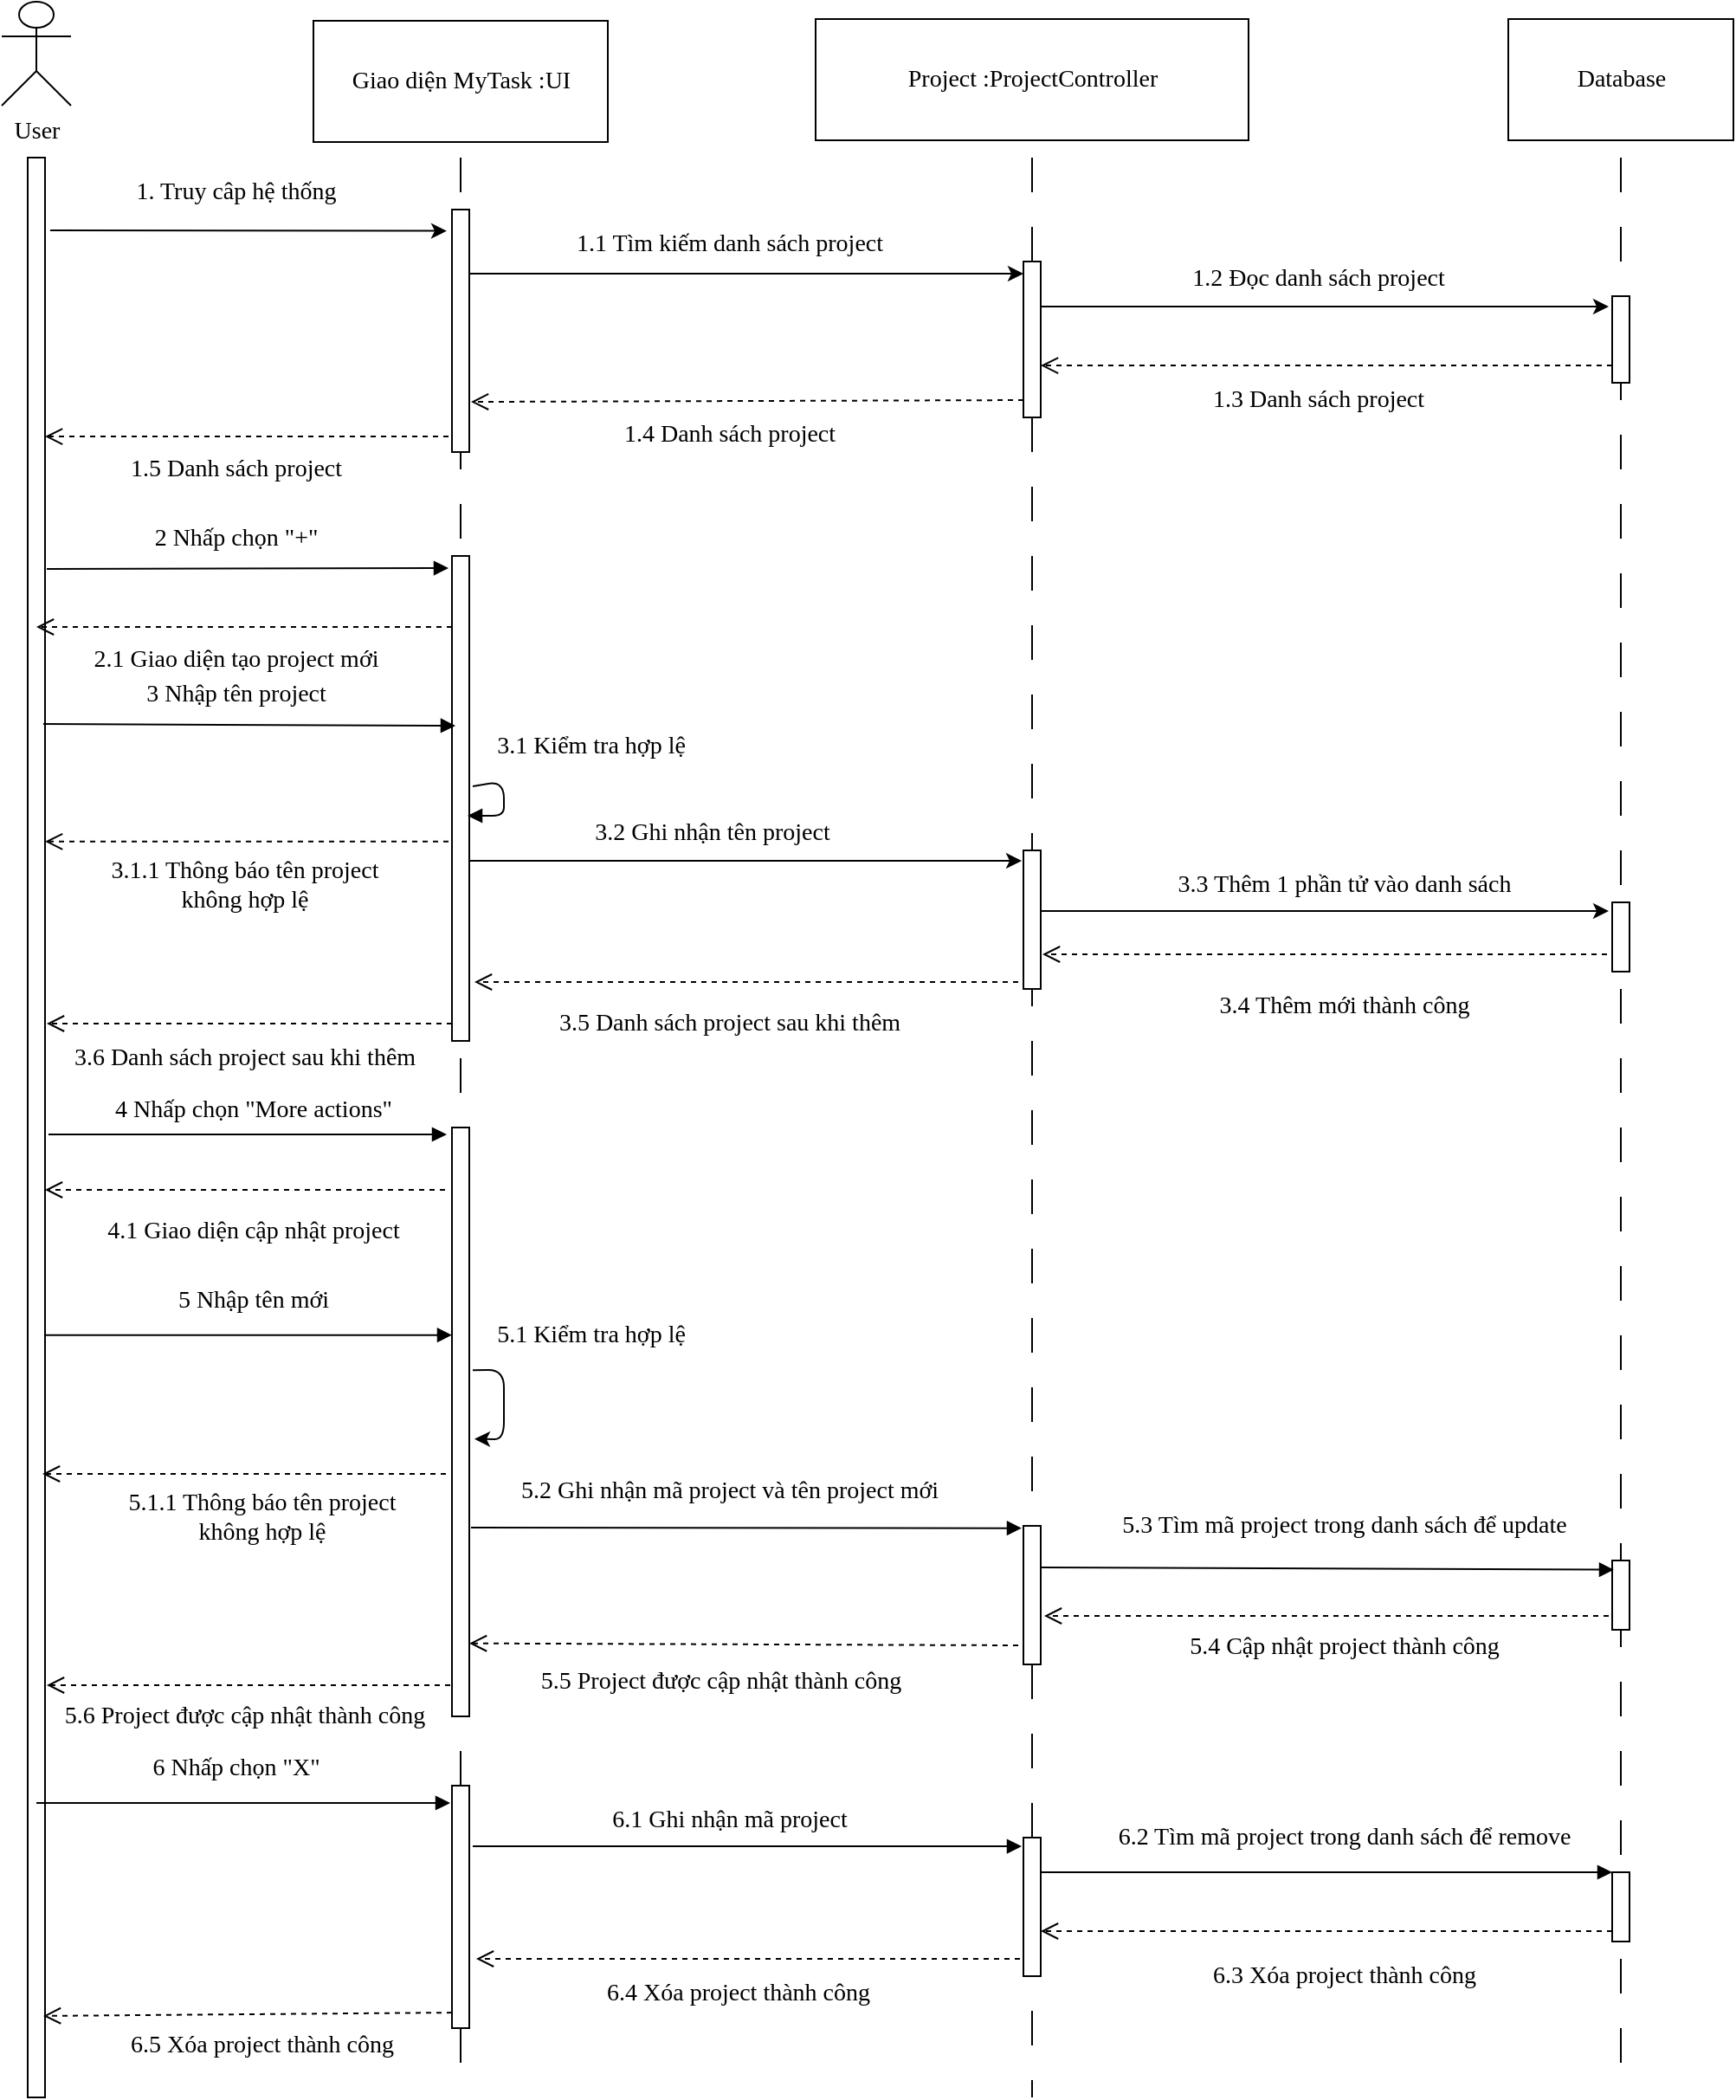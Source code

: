 <mxfile version="13.10.0" type="google"><diagram id="kgpKYQtTHZ0yAKxKKP6v" name="Page-1"><mxGraphModel dx="868" dy="492" grid="1" gridSize="10" guides="1" tooltips="1" connect="1" arrows="1" fold="1" page="1" pageScale="1" pageWidth="850" pageHeight="1100" math="0" shadow="0"><root><mxCell id="0"/><mxCell id="1" parent="0"/><mxCell id="XOcCGVN7vSCddFd7U8XK-1" value="User" style="shape=umlActor;verticalLabelPosition=bottom;verticalAlign=top;html=1;outlineConnect=0;fontFamily=Verdana;fontSize=14;" parent="1" vertex="1"><mxGeometry x="80" y="70" width="40" height="60" as="geometry"/></mxCell><mxCell id="XOcCGVN7vSCddFd7U8XK-2" value="" style="html=1;points=[];perimeter=orthogonalPerimeter;fontFamily=Verdana;fontSize=14;" parent="1" vertex="1"><mxGeometry x="95" y="160" width="10" height="1120" as="geometry"/></mxCell><mxCell id="XOcCGVN7vSCddFd7U8XK-3" value="Giao diện MyTask :UI" style="html=1;fontFamily=Verdana;fontSize=14;" parent="1" vertex="1"><mxGeometry x="260" y="81" width="170" height="70" as="geometry"/></mxCell><mxCell id="XOcCGVN7vSCddFd7U8XK-4" value="Project :ProjectController" style="html=1;fontFamily=Verdana;fontSize=14;" parent="1" vertex="1"><mxGeometry x="550" y="80" width="250" height="70" as="geometry"/></mxCell><mxCell id="XOcCGVN7vSCddFd7U8XK-5" value="Database" style="html=1;fontFamily=Verdana;fontSize=14;" parent="1" vertex="1"><mxGeometry x="950" y="80" width="130" height="70" as="geometry"/></mxCell><mxCell id="XOcCGVN7vSCddFd7U8XK-7" value="" style="endArrow=classic;html=1;entryX=-0.3;entryY=0.088;entryDx=0;entryDy=0;entryPerimeter=0;fontFamily=Verdana;fontSize=14;" parent="1" target="XOcCGVN7vSCddFd7U8XK-11" edge="1"><mxGeometry width="50" height="50" relative="1" as="geometry"><mxPoint x="108" y="202" as="sourcePoint"/><mxPoint x="340" y="187" as="targetPoint"/><Array as="points"/></mxGeometry></mxCell><mxCell id="XOcCGVN7vSCddFd7U8XK-8" value="" style="line;strokeWidth=1;direction=south;html=1;dashed=1;dashPattern=20 20;fontFamily=Verdana;fontSize=14;" parent="1" vertex="1"><mxGeometry x="340" y="160" width="10" height="1120" as="geometry"/></mxCell><mxCell id="XOcCGVN7vSCddFd7U8XK-23" style="edgeStyle=orthogonalEdgeStyle;rounded=0;orthogonalLoop=1;jettySize=auto;html=1;entryX=0;entryY=0.078;entryDx=0;entryDy=0;entryPerimeter=0;fontFamily=Verdana;fontSize=14;" parent="1" source="XOcCGVN7vSCddFd7U8XK-11" target="XOcCGVN7vSCddFd7U8XK-13" edge="1"><mxGeometry relative="1" as="geometry"><Array as="points"><mxPoint x="430" y="227"/><mxPoint x="430" y="227"/></Array></mxGeometry></mxCell><mxCell id="XOcCGVN7vSCddFd7U8XK-11" value="" style="html=1;points=[];perimeter=orthogonalPerimeter;fontFamily=Verdana;fontSize=14;" parent="1" vertex="1"><mxGeometry x="340" y="190" width="10" height="140" as="geometry"/></mxCell><mxCell id="XOcCGVN7vSCddFd7U8XK-12" value="1. Truy câp hệ thống" style="text;html=1;align=center;verticalAlign=middle;resizable=0;points=[];autosize=1;fontFamily=Verdana;fontSize=14;" parent="1" vertex="1"><mxGeometry x="135" y="170" width="160" height="20" as="geometry"/></mxCell><mxCell id="XOcCGVN7vSCddFd7U8XK-24" style="edgeStyle=orthogonalEdgeStyle;rounded=0;orthogonalLoop=1;jettySize=auto;html=1;entryX=-0.2;entryY=0.12;entryDx=0;entryDy=0;entryPerimeter=0;fontFamily=Verdana;fontSize=14;" parent="1" source="XOcCGVN7vSCddFd7U8XK-13" target="XOcCGVN7vSCddFd7U8XK-22" edge="1"><mxGeometry relative="1" as="geometry"><Array as="points"><mxPoint x="770" y="246"/><mxPoint x="770" y="246"/></Array></mxGeometry></mxCell><mxCell id="XOcCGVN7vSCddFd7U8XK-13" value="" style="html=1;points=[];perimeter=orthogonalPerimeter;fontFamily=Verdana;fontSize=14;" parent="1" vertex="1"><mxGeometry x="670" y="220" width="10" height="90" as="geometry"/></mxCell><mxCell id="XOcCGVN7vSCddFd7U8XK-15" value="1.1 Tìm kiếm danh sách project" style="text;html=1;align=center;verticalAlign=middle;resizable=0;points=[];autosize=1;fontFamily=Verdana;fontSize=14;" parent="1" vertex="1"><mxGeometry x="380" y="200" width="240" height="20" as="geometry"/></mxCell><mxCell id="XOcCGVN7vSCddFd7U8XK-16" value="" style="line;strokeWidth=1;direction=south;html=1;dashed=1;dashPattern=20 20;fontFamily=Verdana;fontSize=14;" parent="1" vertex="1"><mxGeometry x="670" y="160" width="10" height="60" as="geometry"/></mxCell><mxCell id="XOcCGVN7vSCddFd7U8XK-19" value="" style="line;strokeWidth=1;direction=south;html=1;dashed=1;dashPattern=20 20;fontFamily=Verdana;fontSize=14;" parent="1" vertex="1"><mxGeometry x="1010" y="160" width="10" height="1120" as="geometry"/></mxCell><mxCell id="XOcCGVN7vSCddFd7U8XK-22" value="" style="html=1;points=[];perimeter=orthogonalPerimeter;fontFamily=Verdana;fontSize=14;" parent="1" vertex="1"><mxGeometry x="1010" y="240" width="10" height="50" as="geometry"/></mxCell><mxCell id="XOcCGVN7vSCddFd7U8XK-25" value="1.2 Đọc danh sách project" style="text;html=1;align=center;verticalAlign=middle;resizable=0;points=[];autosize=1;fontFamily=Verdana;fontSize=14;" parent="1" vertex="1"><mxGeometry x="740" y="220" width="200" height="20" as="geometry"/></mxCell><mxCell id="XOcCGVN7vSCddFd7U8XK-27" value="1.3 Danh sách project" style="text;html=1;align=center;verticalAlign=middle;resizable=0;points=[];autosize=1;fontFamily=Verdana;fontSize=14;" parent="1" vertex="1"><mxGeometry x="755" y="290" width="170" height="20" as="geometry"/></mxCell><mxCell id="XOcCGVN7vSCddFd7U8XK-29" value="1.4 Danh sách project" style="text;html=1;align=center;verticalAlign=middle;resizable=0;points=[];autosize=1;fontFamily=Verdana;fontSize=14;" parent="1" vertex="1"><mxGeometry x="415" y="310" width="170" height="20" as="geometry"/></mxCell><mxCell id="XOcCGVN7vSCddFd7U8XK-31" value="1.5 Danh sách project" style="text;html=1;align=center;verticalAlign=middle;resizable=0;points=[];autosize=1;fontFamily=Verdana;fontSize=14;" parent="1" vertex="1"><mxGeometry x="130" y="330" width="170" height="20" as="geometry"/></mxCell><mxCell id="XOcCGVN7vSCddFd7U8XK-34" value="" style="html=1;verticalAlign=bottom;endArrow=open;dashed=1;endSize=8;exitX=0;exitY=0.8;exitDx=0;exitDy=0;exitPerimeter=0;entryX=1;entryY=0.667;entryDx=0;entryDy=0;entryPerimeter=0;fontFamily=Verdana;fontSize=14;" parent="1" source="XOcCGVN7vSCddFd7U8XK-22" target="XOcCGVN7vSCddFd7U8XK-13" edge="1"><mxGeometry relative="1" as="geometry"><mxPoint x="770" y="260" as="sourcePoint"/><mxPoint x="690" y="260" as="targetPoint"/></mxGeometry></mxCell><mxCell id="XOcCGVN7vSCddFd7U8XK-36" value="" style="html=1;verticalAlign=bottom;endArrow=open;dashed=1;endSize=8;exitX=0;exitY=0.889;exitDx=0;exitDy=0;exitPerimeter=0;entryX=1.1;entryY=0.793;entryDx=0;entryDy=0;entryPerimeter=0;fontFamily=Verdana;fontSize=14;" parent="1" source="XOcCGVN7vSCddFd7U8XK-13" target="XOcCGVN7vSCddFd7U8XK-11" edge="1"><mxGeometry relative="1" as="geometry"><mxPoint x="480" y="260" as="sourcePoint"/><mxPoint x="400" y="260" as="targetPoint"/></mxGeometry></mxCell><mxCell id="XOcCGVN7vSCddFd7U8XK-37" value="" style="html=1;verticalAlign=bottom;endArrow=open;dashed=1;endSize=8;exitX=-0.2;exitY=0.936;exitDx=0;exitDy=0;exitPerimeter=0;fontFamily=Verdana;fontSize=14;" parent="1" source="XOcCGVN7vSCddFd7U8XK-11" target="XOcCGVN7vSCddFd7U8XK-2" edge="1"><mxGeometry relative="1" as="geometry"><mxPoint x="480" y="260" as="sourcePoint"/><mxPoint x="400" y="260" as="targetPoint"/></mxGeometry></mxCell><mxCell id="XOcCGVN7vSCddFd7U8XK-38" value="" style="html=1;verticalAlign=bottom;endArrow=block;entryX=-0.2;entryY=0.14;entryDx=0;entryDy=0;entryPerimeter=0;exitX=1.1;exitY=0.212;exitDx=0;exitDy=0;exitPerimeter=0;fontFamily=Verdana;fontSize=14;" parent="1" source="XOcCGVN7vSCddFd7U8XK-2" edge="1"><mxGeometry width="80" relative="1" as="geometry"><mxPoint x="106" y="440" as="sourcePoint"/><mxPoint x="338" y="397" as="targetPoint"/></mxGeometry></mxCell><mxCell id="XOcCGVN7vSCddFd7U8XK-40" value="2 Nhấp chọn &quot;+&quot;" style="text;html=1;align=center;verticalAlign=middle;resizable=0;points=[];autosize=1;fontFamily=Verdana;fontSize=14;" parent="1" vertex="1"><mxGeometry x="150" y="370" width="130" height="20" as="geometry"/></mxCell><mxCell id="XOcCGVN7vSCddFd7U8XK-41" value="" style="line;strokeWidth=1;direction=south;html=1;dashed=1;dashPattern=20 20;fontFamily=Verdana;fontSize=14;" parent="1" vertex="1"><mxGeometry x="670" y="310" width="10" height="970" as="geometry"/></mxCell><mxCell id="XOcCGVN7vSCddFd7U8XK-56" style="edgeStyle=orthogonalEdgeStyle;rounded=0;orthogonalLoop=1;jettySize=auto;html=1;entryX=-0.1;entryY=0.075;entryDx=0;entryDy=0;entryPerimeter=0;fontFamily=Verdana;fontSize=14;" parent="1" source="XOcCGVN7vSCddFd7U8XK-44" target="XOcCGVN7vSCddFd7U8XK-51" edge="1"><mxGeometry relative="1" as="geometry"><Array as="points"><mxPoint x="430" y="566"/><mxPoint x="430" y="566"/></Array></mxGeometry></mxCell><mxCell id="XOcCGVN7vSCddFd7U8XK-44" value="" style="html=1;points=[];perimeter=orthogonalPerimeter;fontFamily=Verdana;fontSize=14;" parent="1" vertex="1"><mxGeometry x="340" y="390" width="10" height="280" as="geometry"/></mxCell><mxCell id="XOcCGVN7vSCddFd7U8XK-46" value="" style="html=1;verticalAlign=bottom;endArrow=open;dashed=1;endSize=8;fontFamily=Verdana;fontSize=14;" parent="1" edge="1"><mxGeometry relative="1" as="geometry"><mxPoint x="340" y="431" as="sourcePoint"/><mxPoint x="100" y="431" as="targetPoint"/></mxGeometry></mxCell><mxCell id="XOcCGVN7vSCddFd7U8XK-47" value="2.1 Giao diện tạo project mới" style="text;html=1;align=center;verticalAlign=middle;resizable=0;points=[];autosize=1;fontFamily=Verdana;fontSize=14;" parent="1" vertex="1"><mxGeometry x="105" y="440" width="220" height="20" as="geometry"/></mxCell><mxCell id="XOcCGVN7vSCddFd7U8XK-48" value="" style="html=1;verticalAlign=bottom;endArrow=block;entryX=0.2;entryY=0.35;entryDx=0;entryDy=0;entryPerimeter=0;exitX=0.9;exitY=0.292;exitDx=0;exitDy=0;exitPerimeter=0;fontFamily=Verdana;fontSize=14;" parent="1" source="XOcCGVN7vSCddFd7U8XK-2" target="XOcCGVN7vSCddFd7U8XK-44" edge="1"><mxGeometry width="80" relative="1" as="geometry"><mxPoint x="105" y="482" as="sourcePoint"/><mxPoint x="430" y="430" as="targetPoint"/></mxGeometry></mxCell><mxCell id="XOcCGVN7vSCddFd7U8XK-49" value="3 Nhập tên project" style="text;html=1;align=center;verticalAlign=middle;resizable=0;points=[];autosize=1;fontFamily=Verdana;fontSize=14;" parent="1" vertex="1"><mxGeometry x="140" y="460" width="150" height="20" as="geometry"/></mxCell><mxCell id="XOcCGVN7vSCddFd7U8XK-59" style="edgeStyle=orthogonalEdgeStyle;rounded=0;orthogonalLoop=1;jettySize=auto;html=1;entryX=-0.2;entryY=0.125;entryDx=0;entryDy=0;entryPerimeter=0;fontFamily=Verdana;fontSize=14;" parent="1" source="XOcCGVN7vSCddFd7U8XK-51" target="XOcCGVN7vSCddFd7U8XK-58" edge="1"><mxGeometry relative="1" as="geometry"><Array as="points"><mxPoint x="760" y="595"/><mxPoint x="760" y="595"/></Array></mxGeometry></mxCell><mxCell id="XOcCGVN7vSCddFd7U8XK-51" value="" style="html=1;points=[];perimeter=orthogonalPerimeter;fontFamily=Verdana;fontSize=14;" parent="1" vertex="1"><mxGeometry x="670" y="560" width="10" height="80" as="geometry"/></mxCell><mxCell id="XOcCGVN7vSCddFd7U8XK-52" value="3.1 Kiểm tra hợp lệ" style="text;html=1;align=center;verticalAlign=middle;resizable=0;points=[];autosize=1;fontFamily=Verdana;fontSize=14;" parent="1" vertex="1"><mxGeometry x="345" y="490" width="150" height="20" as="geometry"/></mxCell><mxCell id="XOcCGVN7vSCddFd7U8XK-53" value="" style="html=1;verticalAlign=bottom;endArrow=block;exitX=1.2;exitY=0.475;exitDx=0;exitDy=0;exitPerimeter=0;fontFamily=Verdana;fontSize=14;" parent="1" source="XOcCGVN7vSCddFd7U8XK-44" edge="1"><mxGeometry width="80" relative="1" as="geometry"><mxPoint x="560" y="500" as="sourcePoint"/><mxPoint x="349" y="540" as="targetPoint"/><Array as="points"><mxPoint x="370" y="520"/><mxPoint x="370" y="540"/></Array></mxGeometry></mxCell><mxCell id="XOcCGVN7vSCddFd7U8XK-57" value="3.2 Ghi nhận tên project" style="text;html=1;align=center;verticalAlign=middle;resizable=0;points=[];autosize=1;fontFamily=Verdana;fontSize=14;" parent="1" vertex="1"><mxGeometry x="395" y="540" width="190" height="20" as="geometry"/></mxCell><mxCell id="XOcCGVN7vSCddFd7U8XK-58" value="" style="html=1;points=[];perimeter=orthogonalPerimeter;fontFamily=Verdana;fontSize=14;" parent="1" vertex="1"><mxGeometry x="1010" y="590" width="10" height="40" as="geometry"/></mxCell><mxCell id="XOcCGVN7vSCddFd7U8XK-60" value="3.3 Thêm 1 phần tử vào danh sách" style="text;html=1;align=center;verticalAlign=middle;resizable=0;points=[];autosize=1;fontFamily=Verdana;fontSize=14;" parent="1" vertex="1"><mxGeometry x="725" y="570" width="260" height="20" as="geometry"/></mxCell><mxCell id="XOcCGVN7vSCddFd7U8XK-61" value="" style="html=1;verticalAlign=bottom;endArrow=open;dashed=1;endSize=8;fontFamily=Verdana;fontSize=14;" parent="1" source="XOcCGVN7vSCddFd7U8XK-44" edge="1"><mxGeometry relative="1" as="geometry"><mxPoint x="339" y="650" as="sourcePoint"/><mxPoint x="106" y="660" as="targetPoint"/></mxGeometry></mxCell><mxCell id="XOcCGVN7vSCddFd7U8XK-63" value="" style="html=1;verticalAlign=bottom;endArrow=block;entryX=-0.3;entryY=0.1;entryDx=0;entryDy=0;entryPerimeter=0;fontFamily=Verdana;fontSize=14;" parent="1" edge="1"><mxGeometry width="80" relative="1" as="geometry"><mxPoint x="107" y="724" as="sourcePoint"/><mxPoint x="337" y="724" as="targetPoint"/></mxGeometry></mxCell><mxCell id="XOcCGVN7vSCddFd7U8XK-65" value="4 Nhấp chọn &quot;More actions&quot;" style="text;html=1;align=center;verticalAlign=middle;resizable=0;points=[];autosize=1;fontFamily=Verdana;fontSize=14;" parent="1" vertex="1"><mxGeometry x="120" y="700" width="210" height="20" as="geometry"/></mxCell><mxCell id="XOcCGVN7vSCddFd7U8XK-67" value="" style="html=1;verticalAlign=bottom;endArrow=open;dashed=1;endSize=8;exitX=-0.4;exitY=0.9;exitDx=0;exitDy=0;exitPerimeter=0;fontFamily=Verdana;fontSize=14;" parent="1" target="XOcCGVN7vSCddFd7U8XK-2" edge="1"><mxGeometry relative="1" as="geometry"><mxPoint x="336" y="756" as="sourcePoint"/><mxPoint x="104" y="754" as="targetPoint"/></mxGeometry></mxCell><mxCell id="XOcCGVN7vSCddFd7U8XK-68" value="4.1 Giao diện cập nhật project" style="text;html=1;align=center;verticalAlign=middle;resizable=0;points=[];autosize=1;fontFamily=Verdana;fontSize=14;" parent="1" vertex="1"><mxGeometry x="110" y="770" width="230" height="20" as="geometry"/></mxCell><mxCell id="XOcCGVN7vSCddFd7U8XK-69" value="" style="html=1;verticalAlign=bottom;endArrow=block;exitX=1;exitY=0.607;exitDx=0;exitDy=0;exitPerimeter=0;fontFamily=Verdana;fontSize=14;" parent="1" source="XOcCGVN7vSCddFd7U8XK-2" target="XOcCGVN7vSCddFd7U8XK-70" edge="1"><mxGeometry width="80" relative="1" as="geometry"><mxPoint x="200" y="750" as="sourcePoint"/><mxPoint x="270" y="840" as="targetPoint"/></mxGeometry></mxCell><mxCell id="XOcCGVN7vSCddFd7U8XK-70" value="" style="html=1;points=[];perimeter=orthogonalPerimeter;fontFamily=Verdana;fontSize=14;" parent="1" vertex="1"><mxGeometry x="340" y="720" width="10" height="340" as="geometry"/></mxCell><mxCell id="XOcCGVN7vSCddFd7U8XK-71" value="5 Nhập tên mới" style="text;html=1;align=center;verticalAlign=middle;resizable=0;points=[];autosize=1;fontFamily=Verdana;fontSize=14;" parent="1" vertex="1"><mxGeometry x="165" y="810" width="120" height="20" as="geometry"/></mxCell><mxCell id="XOcCGVN7vSCddFd7U8XK-72" value="" style="endArrow=classic;html=1;exitX=1.2;exitY=0.412;exitDx=0;exitDy=0;exitPerimeter=0;entryX=1.3;entryY=0.529;entryDx=0;entryDy=0;entryPerimeter=0;fontFamily=Verdana;fontSize=14;" parent="1" source="XOcCGVN7vSCddFd7U8XK-70" target="XOcCGVN7vSCddFd7U8XK-70" edge="1"><mxGeometry width="50" height="50" relative="1" as="geometry"><mxPoint x="220" y="910" as="sourcePoint"/><mxPoint x="270" y="860" as="targetPoint"/><Array as="points"><mxPoint x="370" y="860"/><mxPoint x="370" y="900"/></Array></mxGeometry></mxCell><mxCell id="XOcCGVN7vSCddFd7U8XK-73" value="5.1 Kiểm tra hợp lệ" style="text;html=1;align=center;verticalAlign=middle;resizable=0;points=[];autosize=1;fontFamily=Verdana;fontSize=14;" parent="1" vertex="1"><mxGeometry x="345" y="830" width="150" height="20" as="geometry"/></mxCell><mxCell id="XOcCGVN7vSCddFd7U8XK-76" value="" style="html=1;verticalAlign=bottom;endArrow=block;entryX=-0.1;entryY=0.017;entryDx=0;entryDy=0;entryPerimeter=0;fontFamily=Verdana;fontSize=14;" parent="1" target="XOcCGVN7vSCddFd7U8XK-78" edge="1"><mxGeometry width="80" relative="1" as="geometry"><mxPoint x="351" y="951" as="sourcePoint"/><mxPoint x="600" y="960" as="targetPoint"/></mxGeometry></mxCell><mxCell id="XOcCGVN7vSCddFd7U8XK-77" value="5.2 Ghi nhận mã project và  tên project mới" style="text;html=1;align=center;verticalAlign=middle;resizable=0;points=[];autosize=1;fontFamily=Verdana;fontSize=14;" parent="1" vertex="1"><mxGeometry x="340" y="920" width="320" height="20" as="geometry"/></mxCell><mxCell id="XOcCGVN7vSCddFd7U8XK-78" value="" style="html=1;points=[];perimeter=orthogonalPerimeter;fontFamily=Verdana;fontSize=14;" parent="1" vertex="1"><mxGeometry x="670" y="950" width="10" height="80" as="geometry"/></mxCell><mxCell id="XOcCGVN7vSCddFd7U8XK-79" value="" style="html=1;points=[];perimeter=orthogonalPerimeter;fontFamily=Verdana;fontSize=14;" parent="1" vertex="1"><mxGeometry x="1010" y="970" width="10" height="40" as="geometry"/></mxCell><mxCell id="XOcCGVN7vSCddFd7U8XK-80" value="" style="html=1;verticalAlign=bottom;endArrow=block;entryX=0.1;entryY=0.133;entryDx=0;entryDy=0;entryPerimeter=0;fontFamily=Verdana;fontSize=14;" parent="1" target="XOcCGVN7vSCddFd7U8XK-79" edge="1"><mxGeometry width="80" relative="1" as="geometry"><mxPoint x="680" y="974" as="sourcePoint"/><mxPoint x="710" y="970" as="targetPoint"/></mxGeometry></mxCell><mxCell id="XOcCGVN7vSCddFd7U8XK-81" value="5.3 Tìm mã project trong danh sách  để update" style="text;html=1;align=center;verticalAlign=middle;resizable=0;points=[];autosize=1;fontFamily=Verdana;fontSize=14;" parent="1" vertex="1"><mxGeometry x="685" y="940" width="340" height="20" as="geometry"/></mxCell><mxCell id="XOcCGVN7vSCddFd7U8XK-82" value="" style="html=1;verticalAlign=bottom;endArrow=open;dashed=1;endSize=8;fontFamily=Verdana;fontSize=14;" parent="1" edge="1"><mxGeometry relative="1" as="geometry"><mxPoint x="339" y="1042" as="sourcePoint"/><mxPoint x="106" y="1042" as="targetPoint"/></mxGeometry></mxCell><mxCell id="XOcCGVN7vSCddFd7U8XK-83" value="5.6 Project được cập nhật thành công" style="text;html=1;align=center;verticalAlign=middle;resizable=0;points=[];autosize=1;fontFamily=Verdana;fontSize=14;" parent="1" vertex="1"><mxGeometry x="80" y="1050" width="280" height="20" as="geometry"/></mxCell><mxCell id="XOcCGVN7vSCddFd7U8XK-84" value="" style="html=1;verticalAlign=bottom;endArrow=block;fontFamily=Verdana;fontSize=14;" parent="1" edge="1"><mxGeometry width="80" relative="1" as="geometry"><mxPoint x="100" y="1110" as="sourcePoint"/><mxPoint x="339" y="1110" as="targetPoint"/></mxGeometry></mxCell><mxCell id="XOcCGVN7vSCddFd7U8XK-85" value="6 Nhấp chọn &quot;X&quot;" style="text;html=1;align=center;verticalAlign=middle;resizable=0;points=[];autosize=1;fontFamily=Verdana;fontSize=14;" parent="1" vertex="1"><mxGeometry x="150" y="1080" width="130" height="20" as="geometry"/></mxCell><mxCell id="XOcCGVN7vSCddFd7U8XK-86" value="" style="html=1;points=[];perimeter=orthogonalPerimeter;fontFamily=Verdana;fontSize=14;" parent="1" vertex="1"><mxGeometry x="340" y="1100" width="10" height="140" as="geometry"/></mxCell><mxCell id="XOcCGVN7vSCddFd7U8XK-87" value="" style="html=1;verticalAlign=bottom;endArrow=open;dashed=1;endSize=8;exitX=-0.3;exitY=0.75;exitDx=0;exitDy=0;exitPerimeter=0;fontFamily=Verdana;fontSize=14;" parent="1" source="XOcCGVN7vSCddFd7U8XK-58" edge="1"><mxGeometry relative="1" as="geometry"><mxPoint x="790" y="650" as="sourcePoint"/><mxPoint x="681" y="620" as="targetPoint"/></mxGeometry></mxCell><mxCell id="XOcCGVN7vSCddFd7U8XK-88" value="3.4 Thêm mới thành công" style="text;html=1;align=center;verticalAlign=middle;resizable=0;points=[];autosize=1;fontFamily=Verdana;fontSize=14;" parent="1" vertex="1"><mxGeometry x="755" y="640" width="200" height="20" as="geometry"/></mxCell><mxCell id="XOcCGVN7vSCddFd7U8XK-89" value="" style="html=1;verticalAlign=bottom;endArrow=open;dashed=1;endSize=8;exitX=-0.3;exitY=0.95;exitDx=0;exitDy=0;exitPerimeter=0;fontFamily=Verdana;fontSize=14;" parent="1" source="XOcCGVN7vSCddFd7U8XK-51" edge="1"><mxGeometry relative="1" as="geometry"><mxPoint x="520" y="650" as="sourcePoint"/><mxPoint x="353" y="636" as="targetPoint"/></mxGeometry></mxCell><mxCell id="XOcCGVN7vSCddFd7U8XK-90" value="3.5 Danh sách project sau khi thêm" style="text;html=1;align=center;verticalAlign=middle;resizable=0;points=[];autosize=1;fontFamily=Verdana;fontSize=14;" parent="1" vertex="1"><mxGeometry x="365" y="650" width="270" height="20" as="geometry"/></mxCell><mxCell id="XOcCGVN7vSCddFd7U8XK-91" value="3.6 Danh sách project sau khi thêm" style="text;html=1;align=center;verticalAlign=middle;resizable=0;points=[];autosize=1;fontFamily=Verdana;fontSize=14;" parent="1" vertex="1"><mxGeometry x="85" y="670" width="270" height="20" as="geometry"/></mxCell><mxCell id="XOcCGVN7vSCddFd7U8XK-92" value="" style="html=1;verticalAlign=bottom;endArrow=open;dashed=1;endSize=8;fontFamily=Verdana;fontSize=14;" parent="1" edge="1"><mxGeometry relative="1" as="geometry"><mxPoint x="1008" y="1002" as="sourcePoint"/><mxPoint x="682" y="1002" as="targetPoint"/><Array as="points"/></mxGeometry></mxCell><mxCell id="XOcCGVN7vSCddFd7U8XK-93" value="5.4 Cập nhật project thành công" style="text;html=1;align=center;verticalAlign=middle;resizable=0;points=[];autosize=1;fontFamily=Verdana;fontSize=14;" parent="1" vertex="1"><mxGeometry x="735" y="1010" width="240" height="20" as="geometry"/></mxCell><mxCell id="XOcCGVN7vSCddFd7U8XK-94" value="" style="html=1;verticalAlign=bottom;endArrow=open;dashed=1;endSize=8;entryX=1;entryY=0.876;entryDx=0;entryDy=0;entryPerimeter=0;fontFamily=Verdana;fontSize=14;" parent="1" target="XOcCGVN7vSCddFd7U8XK-70" edge="1"><mxGeometry relative="1" as="geometry"><mxPoint x="667" y="1019" as="sourcePoint"/><mxPoint x="490" y="970" as="targetPoint"/></mxGeometry></mxCell><mxCell id="XOcCGVN7vSCddFd7U8XK-95" value="5.5 Project được cập nhật thành công" style="text;html=1;align=center;verticalAlign=middle;resizable=0;points=[];autosize=1;fontFamily=Verdana;fontSize=14;" parent="1" vertex="1"><mxGeometry x="355" y="1030" width="280" height="20" as="geometry"/></mxCell><mxCell id="XOcCGVN7vSCddFd7U8XK-96" value="" style="html=1;verticalAlign=bottom;endArrow=block;entryX=-0.1;entryY=0.063;entryDx=0;entryDy=0;entryPerimeter=0;fontFamily=Verdana;fontSize=14;" parent="1" target="XOcCGVN7vSCddFd7U8XK-98" edge="1"><mxGeometry width="80" relative="1" as="geometry"><mxPoint x="352" y="1135" as="sourcePoint"/><mxPoint x="530" y="1129" as="targetPoint"/></mxGeometry></mxCell><mxCell id="XOcCGVN7vSCddFd7U8XK-97" value="6.1 Ghi nhận mã project" style="text;html=1;align=center;verticalAlign=middle;resizable=0;points=[];autosize=1;fontFamily=Verdana;fontSize=14;" parent="1" vertex="1"><mxGeometry x="405" y="1110" width="190" height="20" as="geometry"/></mxCell><mxCell id="XOcCGVN7vSCddFd7U8XK-98" value="" style="html=1;points=[];perimeter=orthogonalPerimeter;fontFamily=Verdana;fontSize=14;" parent="1" vertex="1"><mxGeometry x="670" y="1130" width="10" height="80" as="geometry"/></mxCell><mxCell id="XOcCGVN7vSCddFd7U8XK-99" value="" style="html=1;verticalAlign=bottom;endArrow=block;exitX=1;exitY=0.25;exitDx=0;exitDy=0;exitPerimeter=0;fontFamily=Verdana;fontSize=14;" parent="1" source="XOcCGVN7vSCddFd7U8XK-98" target="XOcCGVN7vSCddFd7U8XK-100" edge="1"><mxGeometry width="80" relative="1" as="geometry"><mxPoint x="610" y="1250" as="sourcePoint"/><mxPoint x="850" y="1150" as="targetPoint"/></mxGeometry></mxCell><mxCell id="XOcCGVN7vSCddFd7U8XK-100" value="" style="html=1;points=[];perimeter=orthogonalPerimeter;fontFamily=Verdana;fontSize=14;" parent="1" vertex="1"><mxGeometry x="1010" y="1150" width="10" height="40" as="geometry"/></mxCell><mxCell id="XOcCGVN7vSCddFd7U8XK-101" value="6.2 Tìm mã project trong danh sách để remove" style="text;html=1;align=center;verticalAlign=middle;resizable=0;points=[];autosize=1;fontFamily=Verdana;fontSize=14;" parent="1" vertex="1"><mxGeometry x="680" y="1120" width="350" height="20" as="geometry"/></mxCell><mxCell id="XOcCGVN7vSCddFd7U8XK-102" value="" style="html=1;verticalAlign=bottom;endArrow=open;dashed=1;endSize=8;entryX=1;entryY=0.675;entryDx=0;entryDy=0;entryPerimeter=0;fontFamily=Verdana;fontSize=14;" parent="1" target="XOcCGVN7vSCddFd7U8XK-98" edge="1"><mxGeometry relative="1" as="geometry"><mxPoint x="1010" y="1184" as="sourcePoint"/><mxPoint x="679" y="1179" as="targetPoint"/></mxGeometry></mxCell><mxCell id="XOcCGVN7vSCddFd7U8XK-103" value="6.3 Xóa project thành công" style="text;html=1;align=center;verticalAlign=middle;resizable=0;points=[];autosize=1;fontFamily=Verdana;fontSize=14;" parent="1" vertex="1"><mxGeometry x="750" y="1200" width="210" height="20" as="geometry"/></mxCell><mxCell id="XOcCGVN7vSCddFd7U8XK-104" value="" style="html=1;verticalAlign=bottom;endArrow=open;dashed=1;endSize=8;exitX=-0.2;exitY=0.875;exitDx=0;exitDy=0;exitPerimeter=0;fontFamily=Verdana;fontSize=14;" parent="1" source="XOcCGVN7vSCddFd7U8XK-98" edge="1"><mxGeometry relative="1" as="geometry"><mxPoint x="550" y="1190" as="sourcePoint"/><mxPoint x="354" y="1200" as="targetPoint"/></mxGeometry></mxCell><mxCell id="XOcCGVN7vSCddFd7U8XK-105" value="6.4 Xóa project thành công" style="text;html=1;align=center;verticalAlign=middle;resizable=0;points=[];autosize=1;fontFamily=Verdana;fontSize=14;" parent="1" vertex="1"><mxGeometry x="400" y="1210" width="210" height="20" as="geometry"/></mxCell><mxCell id="XOcCGVN7vSCddFd7U8XK-106" value="" style="html=1;verticalAlign=bottom;endArrow=open;dashed=1;endSize=8;entryX=0.9;entryY=0.958;entryDx=0;entryDy=0;entryPerimeter=0;exitX=0;exitY=0.936;exitDx=0;exitDy=0;exitPerimeter=0;fontFamily=Verdana;fontSize=14;" parent="1" source="XOcCGVN7vSCddFd7U8XK-86" target="XOcCGVN7vSCddFd7U8XK-2" edge="1"><mxGeometry relative="1" as="geometry"><mxPoint x="380" y="1190" as="sourcePoint"/><mxPoint x="300" y="1190" as="targetPoint"/></mxGeometry></mxCell><mxCell id="XOcCGVN7vSCddFd7U8XK-107" value="6.5 Xóa project thành công" style="text;html=1;align=center;verticalAlign=middle;resizable=0;points=[];autosize=1;fontFamily=Verdana;fontSize=14;" parent="1" vertex="1"><mxGeometry x="125" y="1240" width="210" height="20" as="geometry"/></mxCell><mxCell id="cnuMYAWHxy1NH4R86F1b-1" value="" style="html=1;verticalAlign=bottom;endArrow=open;dashed=1;endSize=8;exitX=-0.2;exitY=0.589;exitDx=0;exitDy=0;exitPerimeter=0;fontFamily=Verdana;fontSize=14;" parent="1" source="XOcCGVN7vSCddFd7U8XK-44" target="XOcCGVN7vSCddFd7U8XK-2" edge="1"><mxGeometry relative="1" as="geometry"><mxPoint x="480" y="540" as="sourcePoint"/><mxPoint x="100" y="550" as="targetPoint"/></mxGeometry></mxCell><mxCell id="cnuMYAWHxy1NH4R86F1b-2" value="&lt;div style=&quot;font-size: 14px;&quot;&gt;3.1.1 Thông báo tên project&lt;/div&gt;&lt;div style=&quot;font-size: 14px;&quot;&gt;không hợp lệ&lt;br style=&quot;font-size: 14px;&quot;&gt;&lt;/div&gt;" style="text;html=1;align=center;verticalAlign=middle;resizable=0;points=[];autosize=1;fontFamily=Verdana;fontSize=14;" parent="1" vertex="1"><mxGeometry x="115" y="560" width="210" height="40" as="geometry"/></mxCell><mxCell id="cnuMYAWHxy1NH4R86F1b-3" value="" style="html=1;verticalAlign=bottom;endArrow=open;dashed=1;endSize=8;exitX=-0.2;exitY=0.589;exitDx=0;exitDy=0;exitPerimeter=0;fontFamily=Verdana;fontSize=14;" parent="1" edge="1"><mxGeometry relative="1" as="geometry"><mxPoint x="336.5" y="920" as="sourcePoint"/><mxPoint x="103.5" y="920" as="targetPoint"/></mxGeometry></mxCell><mxCell id="cnuMYAWHxy1NH4R86F1b-4" value="&lt;div style=&quot;font-size: 14px;&quot;&gt;5.1.1 Thông báo tên project&lt;/div&gt;&lt;div style=&quot;font-size: 14px;&quot;&gt;không hợp lệ&lt;br style=&quot;font-size: 14px;&quot;&gt;&lt;/div&gt;" style="text;html=1;align=center;verticalAlign=middle;resizable=0;points=[];autosize=1;fontFamily=Verdana;fontSize=14;" parent="1" vertex="1"><mxGeometry x="125" y="925" width="210" height="40" as="geometry"/></mxCell></root></mxGraphModel></diagram></mxfile>